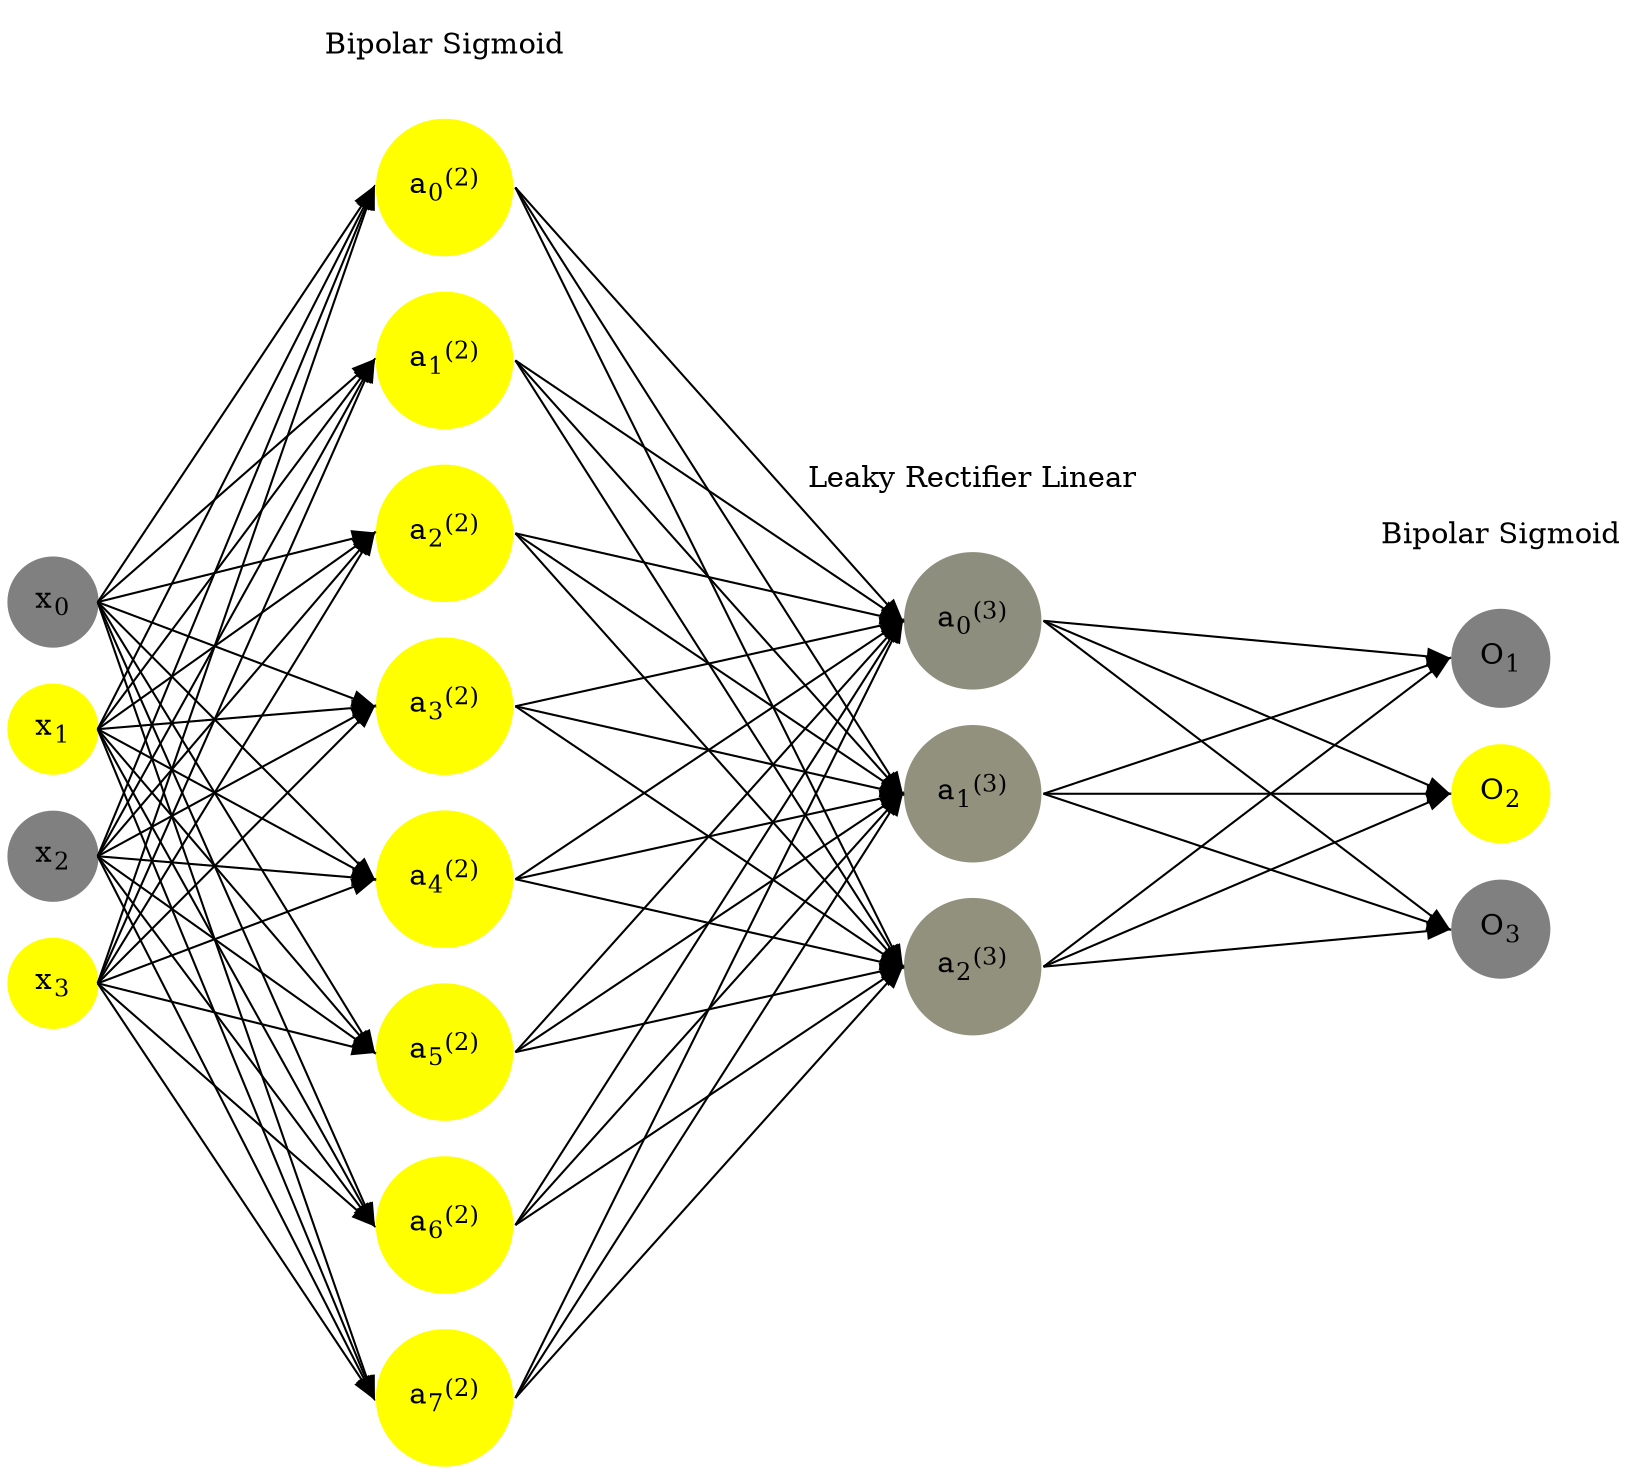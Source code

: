 digraph G {
	rankdir = LR;
	splines=false;
	edge[style=invis];
	ranksep= 1.4;
	{
	node [shape=circle, color="0.1667, 0.0, 0.5", style=filled, fillcolor="0.1667, 0.0, 0.5"];
	x0 [label=<x<sub>0</sub>>];
	}
	{
	node [shape=circle, color="0.1667, 1.0, 1.0", style=filled, fillcolor="0.1667, 1.0, 1.0"];
	x1 [label=<x<sub>1</sub>>];
	}
	{
	node [shape=circle, color="0.1667, 0.0, 0.5", style=filled, fillcolor="0.1667, 0.0, 0.5"];
	x2 [label=<x<sub>2</sub>>];
	}
	{
	node [shape=circle, color="0.1667, 1.0, 1.0", style=filled, fillcolor="0.1667, 1.0, 1.0"];
	x3 [label=<x<sub>3</sub>>];
	}
	{
	node [shape=circle, color="0.1667, 1.000000, 1.000000", style=filled, fillcolor="0.1667, 1.000000, 1.000000"];
	a02 [label=<a<sub>0</sub><sup>(2)</sup>>];
	}
	{
	node [shape=circle, color="0.1667, 0.998814, 0.999407", style=filled, fillcolor="0.1667, 0.998814, 0.999407"];
	a12 [label=<a<sub>1</sub><sup>(2)</sup>>];
	}
	{
	node [shape=circle, color="0.1667, 0.997216, 0.998608", style=filled, fillcolor="0.1667, 0.997216, 0.998608"];
	a22 [label=<a<sub>2</sub><sup>(2)</sup>>];
	}
	{
	node [shape=circle, color="0.1667, 0.999184, 0.999592", style=filled, fillcolor="0.1667, 0.999184, 0.999592"];
	a32 [label=<a<sub>3</sub><sup>(2)</sup>>];
	}
	{
	node [shape=circle, color="0.1667, 0.999270, 0.999635", style=filled, fillcolor="0.1667, 0.999270, 0.999635"];
	a42 [label=<a<sub>4</sub><sup>(2)</sup>>];
	}
	{
	node [shape=circle, color="0.1667, 0.990989, 0.995494", style=filled, fillcolor="0.1667, 0.990989, 0.995494"];
	a52 [label=<a<sub>5</sub><sup>(2)</sup>>];
	}
	{
	node [shape=circle, color="0.1667, 0.999442, 0.999721", style=filled, fillcolor="0.1667, 0.999442, 0.999721"];
	a62 [label=<a<sub>6</sub><sup>(2)</sup>>];
	}
	{
	node [shape=circle, color="0.1667, 0.999231, 0.999616", style=filled, fillcolor="0.1667, 0.999231, 0.999616"];
	a72 [label=<a<sub>7</sub><sup>(2)</sup>>];
	}
	{
	node [shape=circle, color="0.1667, 0.110817, 0.555408", style=filled, fillcolor="0.1667, 0.110817, 0.555408"];
	a03 [label=<a<sub>0</sub><sup>(3)</sup>>];
	}
	{
	node [shape=circle, color="0.1667, 0.138952, 0.569476", style=filled, fillcolor="0.1667, 0.138952, 0.569476"];
	a13 [label=<a<sub>1</sub><sup>(3)</sup>>];
	}
	{
	node [shape=circle, color="0.1667, 0.138545, 0.569272", style=filled, fillcolor="0.1667, 0.138545, 0.569272"];
	a23 [label=<a<sub>2</sub><sup>(3)</sup>>];
	}
	{
	node [shape=circle, color="0.1667, 0.0, 0.5", style=filled, fillcolor="0.1667, 0.0, 0.5"];
	O1 [label=<O<sub>1</sub>>];
	}
	{
	node [shape=circle, color="0.1667, 1.0, 1.0", style=filled, fillcolor="0.1667, 1.0, 1.0"];
	O2 [label=<O<sub>2</sub>>];
	}
	{
	node [shape=circle, color="0.1667, 0.0, 0.5", style=filled, fillcolor="0.1667, 0.0, 0.5"];
	O3 [label=<O<sub>3</sub>>];
	}
	{
	rank=same;
	x0->x1->x2->x3;
	}
	{
	rank=same;
	a02->a12->a22->a32->a42->a52->a62->a72;
	}
	{
	rank=same;
	a03->a13->a23;
	}
	{
	rank=same;
	O1->O2->O3;
	}
	l1 [shape=plaintext,label="Bipolar Sigmoid"];
	l1->a02;
	{rank=same; l1;a02};
	l2 [shape=plaintext,label="Leaky Rectifier Linear"];
	l2->a03;
	{rank=same; l2;a03};
	l3 [shape=plaintext,label="Bipolar Sigmoid"];
	l3->O1;
	{rank=same; l3;O1};
edge[style=solid, tailport=e, headport=w];
	{x0;x1;x2;x3} -> {a02;a12;a22;a32;a42;a52;a62;a72};
	{a02;a12;a22;a32;a42;a52;a62;a72} -> {a03;a13;a23};
	{a03;a13;a23} -> {O1,O2,O3};
}